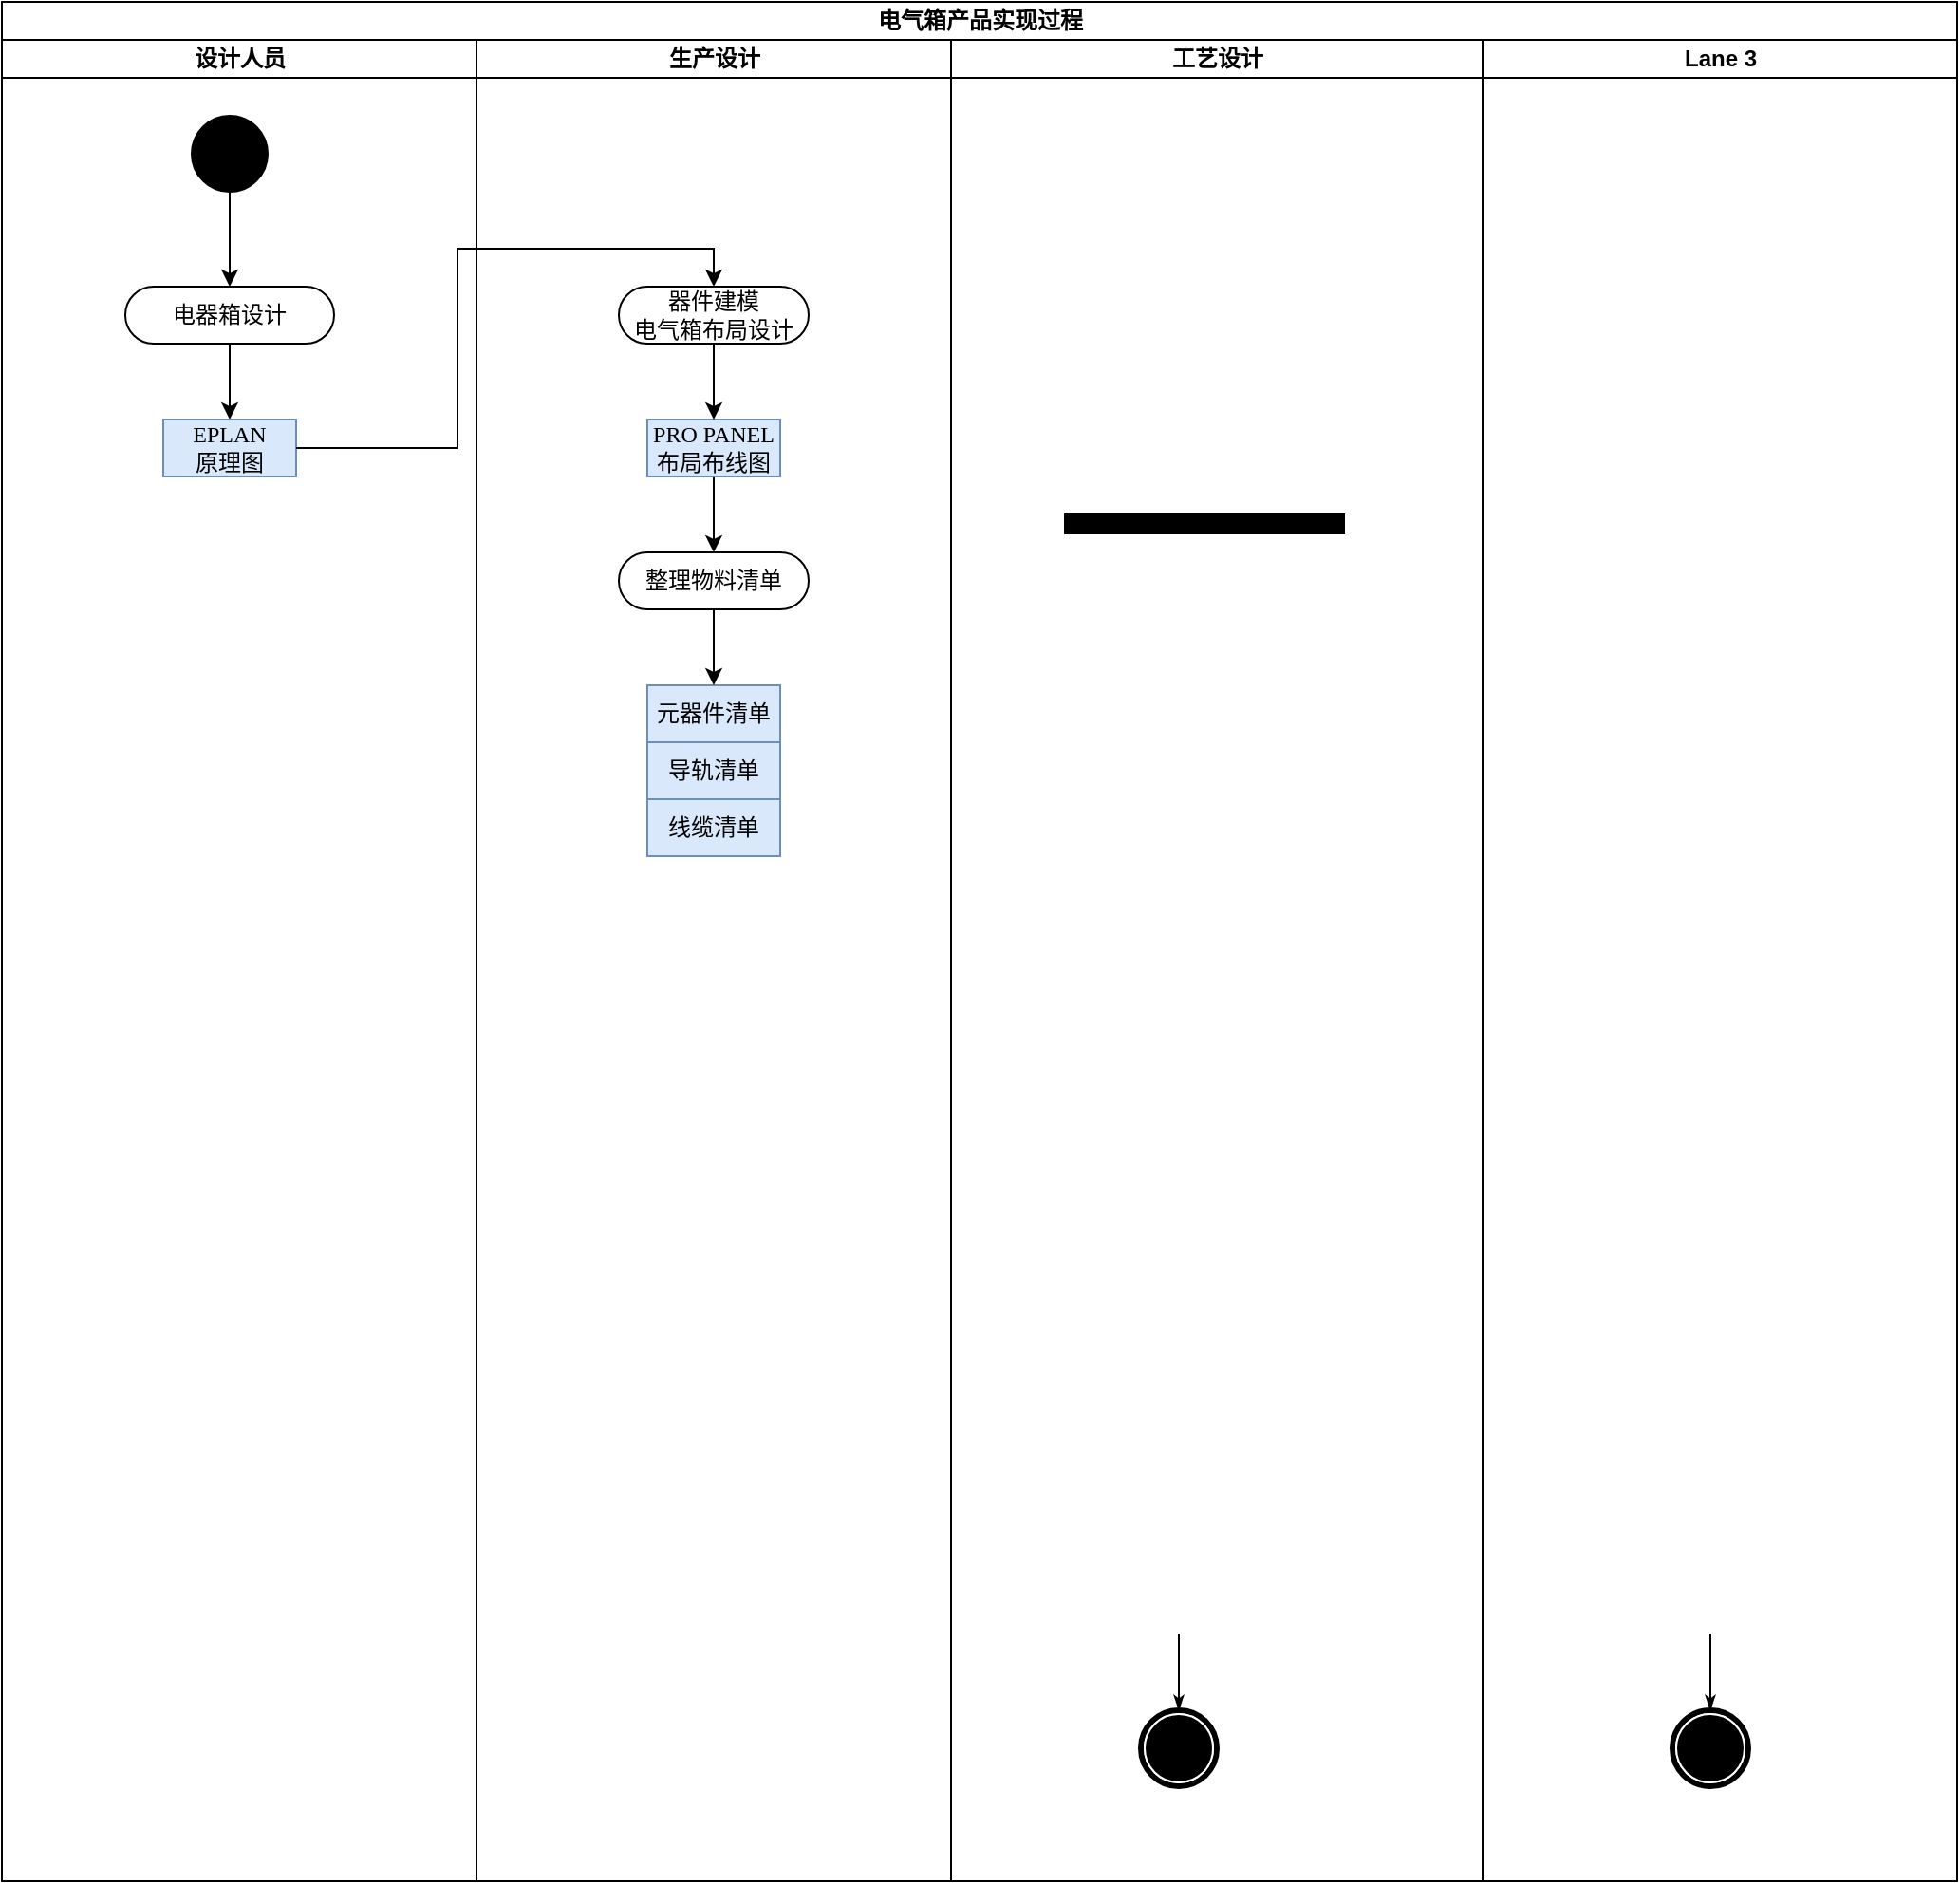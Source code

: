 <mxfile version="22.1.15" type="github">
  <diagram name="Page-1" id="0783ab3e-0a74-02c8-0abd-f7b4e66b4bec">
    <mxGraphModel dx="2582" dy="1378" grid="1" gridSize="10" guides="1" tooltips="1" connect="1" arrows="1" fold="1" page="1" pageScale="1" pageWidth="850" pageHeight="1100" background="none" math="0" shadow="0">
      <root>
        <mxCell id="0" />
        <mxCell id="1" parent="0" />
        <mxCell id="1c1d494c118603dd-1" value="电气箱产品实现过程" style="swimlane;html=1;childLayout=stackLayout;startSize=20;rounded=0;shadow=0;comic=0;labelBackgroundColor=none;strokeWidth=1;fontFamily=Verdana;fontSize=12;align=center;" parent="1" vertex="1">
          <mxGeometry x="40" y="60" width="1030" height="990" as="geometry" />
        </mxCell>
        <mxCell id="1c1d494c118603dd-2" value="设计人员" style="swimlane;html=1;startSize=20;" parent="1c1d494c118603dd-1" vertex="1">
          <mxGeometry y="20" width="250" height="970" as="geometry" />
        </mxCell>
        <mxCell id="1TgdOPrd4cGmpX88ynlw-31" style="edgeStyle=orthogonalEdgeStyle;rounded=0;orthogonalLoop=1;jettySize=auto;html=1;exitX=0.5;exitY=1;exitDx=0;exitDy=0;" edge="1" parent="1c1d494c118603dd-2" source="60571a20871a0731-4" target="1TgdOPrd4cGmpX88ynlw-30">
          <mxGeometry relative="1" as="geometry" />
        </mxCell>
        <mxCell id="60571a20871a0731-4" value="" style="ellipse;whiteSpace=wrap;html=1;rounded=0;shadow=0;comic=0;labelBackgroundColor=none;strokeWidth=1;fillColor=#000000;fontFamily=Verdana;fontSize=12;align=center;" parent="1c1d494c118603dd-2" vertex="1">
          <mxGeometry x="100" y="40" width="40" height="40" as="geometry" />
        </mxCell>
        <mxCell id="1TgdOPrd4cGmpX88ynlw-34" style="edgeStyle=orthogonalEdgeStyle;rounded=0;orthogonalLoop=1;jettySize=auto;html=1;exitX=0.5;exitY=1;exitDx=0;exitDy=0;entryX=0.5;entryY=0;entryDx=0;entryDy=0;" edge="1" parent="1c1d494c118603dd-2" source="1TgdOPrd4cGmpX88ynlw-30" target="1TgdOPrd4cGmpX88ynlw-33">
          <mxGeometry relative="1" as="geometry" />
        </mxCell>
        <mxCell id="1TgdOPrd4cGmpX88ynlw-30" value="电器箱设计" style="rounded=1;whiteSpace=wrap;html=1;shadow=0;comic=0;labelBackgroundColor=none;strokeWidth=1;fontFamily=Verdana;fontSize=12;align=center;arcSize=50;" vertex="1" parent="1c1d494c118603dd-2">
          <mxGeometry x="65" y="130" width="110" height="30" as="geometry" />
        </mxCell>
        <mxCell id="1TgdOPrd4cGmpX88ynlw-33" value="EPLAN&lt;br&gt;原理图" style="rounded=0;whiteSpace=wrap;html=1;shadow=0;comic=0;labelBackgroundColor=none;strokeWidth=1;fontFamily=Verdana;fontSize=12;align=center;arcSize=50;fillColor=#dae8fc;strokeColor=#6c8ebf;" vertex="1" parent="1c1d494c118603dd-2">
          <mxGeometry x="85" y="200" width="70" height="30" as="geometry" />
        </mxCell>
        <mxCell id="1c1d494c118603dd-3" value="生产设计" style="swimlane;html=1;startSize=20;" parent="1c1d494c118603dd-1" vertex="1">
          <mxGeometry x="250" y="20" width="250" height="970" as="geometry" />
        </mxCell>
        <mxCell id="1c1d494c118603dd-14" value="元器件清单" style="rounded=0;whiteSpace=wrap;html=1;shadow=0;comic=0;labelBackgroundColor=none;strokeWidth=1;fontFamily=Verdana;fontSize=12;align=center;arcSize=50;fillColor=#dae8fc;strokeColor=#6c8ebf;" parent="1c1d494c118603dd-3" vertex="1">
          <mxGeometry x="90" y="340" width="70" height="30" as="geometry" />
        </mxCell>
        <mxCell id="1TgdOPrd4cGmpX88ynlw-55" style="edgeStyle=orthogonalEdgeStyle;rounded=0;orthogonalLoop=1;jettySize=auto;html=1;exitX=0.5;exitY=1;exitDx=0;exitDy=0;" edge="1" parent="1c1d494c118603dd-3" source="1TgdOPrd4cGmpX88ynlw-37" target="1c1d494c118603dd-14">
          <mxGeometry relative="1" as="geometry" />
        </mxCell>
        <mxCell id="1TgdOPrd4cGmpX88ynlw-37" value="整理物料清单" style="rounded=1;whiteSpace=wrap;html=1;shadow=0;comic=0;labelBackgroundColor=none;strokeWidth=1;fontFamily=Verdana;fontSize=12;align=center;arcSize=50;" vertex="1" parent="1c1d494c118603dd-3">
          <mxGeometry x="75" y="270" width="100" height="30" as="geometry" />
        </mxCell>
        <mxCell id="1c1d494c118603dd-13" value="导轨清单" style="rounded=0;whiteSpace=wrap;html=1;shadow=0;comic=0;labelBackgroundColor=none;strokeWidth=1;fontFamily=Verdana;fontSize=12;align=center;arcSize=50;fillColor=#dae8fc;strokeColor=#6c8ebf;" parent="1c1d494c118603dd-3" vertex="1">
          <mxGeometry x="90" y="370" width="70" height="30" as="geometry" />
        </mxCell>
        <mxCell id="1TgdOPrd4cGmpX88ynlw-43" value="线缆清单" style="rounded=0;whiteSpace=wrap;html=1;shadow=0;comic=0;labelBackgroundColor=none;strokeWidth=1;fontFamily=Verdana;fontSize=12;align=center;arcSize=50;fillColor=#dae8fc;strokeColor=#6c8ebf;" vertex="1" parent="1c1d494c118603dd-3">
          <mxGeometry x="90" y="400" width="70" height="30" as="geometry" />
        </mxCell>
        <mxCell id="1TgdOPrd4cGmpX88ynlw-39" value="器件建模&lt;br&gt;电气箱布局设计" style="rounded=1;whiteSpace=wrap;html=1;shadow=0;comic=0;labelBackgroundColor=none;strokeWidth=1;fontFamily=Verdana;fontSize=12;align=center;arcSize=50;" vertex="1" parent="1c1d494c118603dd-3">
          <mxGeometry x="75" y="130" width="100" height="30" as="geometry" />
        </mxCell>
        <mxCell id="1TgdOPrd4cGmpX88ynlw-51" style="edgeStyle=orthogonalEdgeStyle;rounded=0;orthogonalLoop=1;jettySize=auto;html=1;exitX=0.5;exitY=1;exitDx=0;exitDy=0;entryX=0.5;entryY=0;entryDx=0;entryDy=0;" edge="1" parent="1c1d494c118603dd-3" source="1TgdOPrd4cGmpX88ynlw-47">
          <mxGeometry relative="1" as="geometry">
            <mxPoint x="125" y="270" as="targetPoint" />
          </mxGeometry>
        </mxCell>
        <mxCell id="1TgdOPrd4cGmpX88ynlw-47" value="PRO PANEL&lt;br&gt;布局布线图" style="rounded=0;whiteSpace=wrap;html=1;shadow=0;comic=0;labelBackgroundColor=none;strokeWidth=1;fontFamily=Verdana;fontSize=12;align=center;arcSize=50;fillColor=#dae8fc;strokeColor=#6c8ebf;" vertex="1" parent="1c1d494c118603dd-3">
          <mxGeometry x="90" y="200" width="70" height="30" as="geometry" />
        </mxCell>
        <mxCell id="1TgdOPrd4cGmpX88ynlw-48" style="edgeStyle=orthogonalEdgeStyle;rounded=0;orthogonalLoop=1;jettySize=auto;html=1;exitX=0.5;exitY=1;exitDx=0;exitDy=0;entryX=0.5;entryY=0;entryDx=0;entryDy=0;" edge="1" parent="1c1d494c118603dd-3" source="1TgdOPrd4cGmpX88ynlw-39" target="1TgdOPrd4cGmpX88ynlw-47">
          <mxGeometry relative="1" as="geometry" />
        </mxCell>
        <mxCell id="1c1d494c118603dd-4" value="工艺设计" style="swimlane;html=1;startSize=20;" parent="1c1d494c118603dd-1" vertex="1">
          <mxGeometry x="500" y="20" width="280" height="970" as="geometry" />
        </mxCell>
        <mxCell id="1c1d494c118603dd-45" style="edgeStyle=none;rounded=0;html=1;labelBackgroundColor=none;startArrow=none;startFill=0;startSize=5;endArrow=classicThin;endFill=1;endSize=5;jettySize=auto;orthogonalLoop=1;strokeWidth=1;fontFamily=Verdana;fontSize=12" parent="1c1d494c118603dd-4" target="60571a20871a0731-5" edge="1">
          <mxGeometry relative="1" as="geometry">
            <mxPoint x="120" y="840" as="sourcePoint" />
          </mxGeometry>
        </mxCell>
        <mxCell id="60571a20871a0731-5" value="" style="shape=mxgraph.bpmn.shape;html=1;verticalLabelPosition=bottom;labelBackgroundColor=#ffffff;verticalAlign=top;perimeter=ellipsePerimeter;outline=end;symbol=terminate;rounded=0;shadow=0;comic=0;strokeWidth=1;fontFamily=Verdana;fontSize=12;align=center;" parent="1c1d494c118603dd-4" vertex="1">
          <mxGeometry x="100" y="880" width="40" height="40" as="geometry" />
        </mxCell>
        <mxCell id="1TgdOPrd4cGmpX88ynlw-54" value="" style="whiteSpace=wrap;html=1;rounded=0;shadow=0;comic=0;labelBackgroundColor=none;strokeWidth=1;fillColor=#000000;fontFamily=Verdana;fontSize=12;align=center;rotation=0;" vertex="1" parent="1c1d494c118603dd-4">
          <mxGeometry x="60" y="250" width="147" height="10" as="geometry" />
        </mxCell>
        <mxCell id="1TgdOPrd4cGmpX88ynlw-1" value="Lane 3" style="swimlane;html=1;startSize=20;" vertex="1" parent="1c1d494c118603dd-1">
          <mxGeometry x="780" y="20" width="250" height="970" as="geometry" />
        </mxCell>
        <mxCell id="1TgdOPrd4cGmpX88ynlw-16" style="edgeStyle=none;rounded=0;html=1;labelBackgroundColor=none;startArrow=none;startFill=0;startSize=5;endArrow=classicThin;endFill=1;endSize=5;jettySize=auto;orthogonalLoop=1;strokeWidth=1;fontFamily=Verdana;fontSize=12" edge="1" parent="1TgdOPrd4cGmpX88ynlw-1" target="1TgdOPrd4cGmpX88ynlw-18">
          <mxGeometry relative="1" as="geometry">
            <mxPoint x="120" y="840" as="sourcePoint" />
          </mxGeometry>
        </mxCell>
        <mxCell id="1TgdOPrd4cGmpX88ynlw-18" value="" style="shape=mxgraph.bpmn.shape;html=1;verticalLabelPosition=bottom;labelBackgroundColor=#ffffff;verticalAlign=top;perimeter=ellipsePerimeter;outline=end;symbol=terminate;rounded=0;shadow=0;comic=0;strokeWidth=1;fontFamily=Verdana;fontSize=12;align=center;" vertex="1" parent="1TgdOPrd4cGmpX88ynlw-1">
          <mxGeometry x="100" y="880" width="40" height="40" as="geometry" />
        </mxCell>
        <mxCell id="1TgdOPrd4cGmpX88ynlw-50" style="edgeStyle=orthogonalEdgeStyle;rounded=0;orthogonalLoop=1;jettySize=auto;html=1;exitX=1;exitY=0.5;exitDx=0;exitDy=0;entryX=0.5;entryY=0;entryDx=0;entryDy=0;" edge="1" parent="1c1d494c118603dd-1" source="1TgdOPrd4cGmpX88ynlw-33" target="1TgdOPrd4cGmpX88ynlw-39">
          <mxGeometry relative="1" as="geometry" />
        </mxCell>
      </root>
    </mxGraphModel>
  </diagram>
</mxfile>
